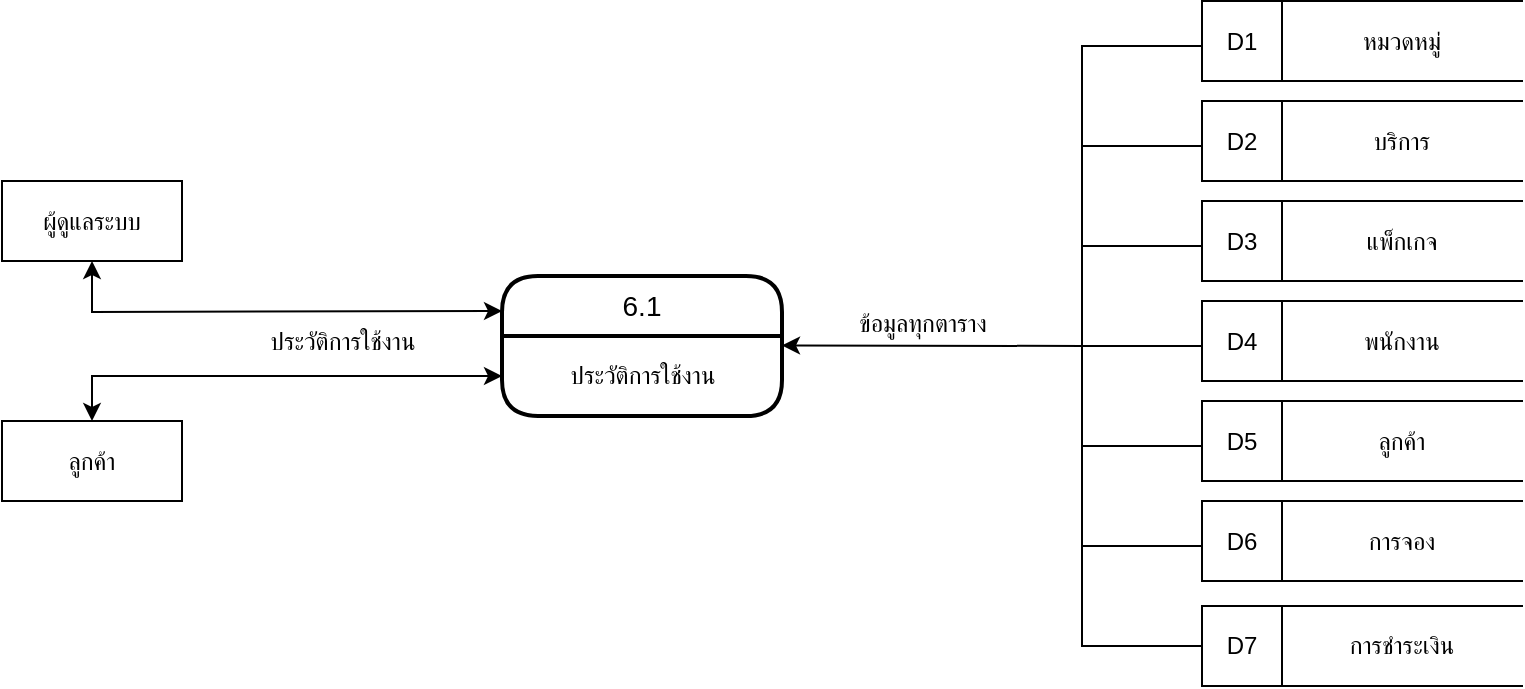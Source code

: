 <mxfile version="26.0.9">
  <diagram name="Page-1" id="PcNObhG_pmaRhbDe-qI3">
    <mxGraphModel dx="875" dy="464" grid="1" gridSize="10" guides="1" tooltips="1" connect="1" arrows="1" fold="1" page="1" pageScale="1" pageWidth="1169" pageHeight="827" math="0" shadow="0">
      <root>
        <mxCell id="0" />
        <mxCell id="1" parent="0" />
        <mxCell id="v0YmruEyvbwrjl2AUbw_-1" value="ลูกค้า" style="rounded=0;whiteSpace=wrap;html=1;" vertex="1" parent="1">
          <mxGeometry x="320" y="327.5" width="90" height="40" as="geometry" />
        </mxCell>
        <mxCell id="v0YmruEyvbwrjl2AUbw_-2" value="6.1" style="swimlane;childLayout=stackLayout;horizontal=1;startSize=30;horizontalStack=0;rounded=1;fontSize=14;fontStyle=0;strokeWidth=2;resizeParent=0;resizeLast=1;shadow=0;dashed=0;align=center;arcSize=20;whiteSpace=wrap;html=1;swimlaneLine=1;glass=0;" vertex="1" parent="1">
          <mxGeometry x="570" y="255" width="140" height="70" as="geometry" />
        </mxCell>
        <mxCell id="v0YmruEyvbwrjl2AUbw_-3" value="ประวัติการใช้งาน" style="text;html=1;align=center;verticalAlign=middle;resizable=0;points=[];autosize=1;strokeColor=none;fillColor=none;" vertex="1" parent="v0YmruEyvbwrjl2AUbw_-2">
          <mxGeometry y="30" width="140" height="40" as="geometry" />
        </mxCell>
        <mxCell id="v0YmruEyvbwrjl2AUbw_-4" value="ประวัติการใช้งาน" style="text;html=1;align=center;verticalAlign=middle;resizable=0;points=[];autosize=1;strokeColor=none;fillColor=none;" vertex="1" parent="1">
          <mxGeometry x="440" y="272.5" width="100" height="30" as="geometry" />
        </mxCell>
        <mxCell id="v0YmruEyvbwrjl2AUbw_-5" value="" style="endArrow=classic;startArrow=classic;html=1;rounded=0;exitX=0.5;exitY=0;exitDx=0;exitDy=0;" edge="1" parent="1" source="v0YmruEyvbwrjl2AUbw_-1">
          <mxGeometry width="50" height="50" relative="1" as="geometry">
            <mxPoint x="320" y="310" as="sourcePoint" />
            <mxPoint x="570" y="305" as="targetPoint" />
            <Array as="points">
              <mxPoint x="365" y="305" />
            </Array>
          </mxGeometry>
        </mxCell>
        <mxCell id="v0YmruEyvbwrjl2AUbw_-6" value="" style="endArrow=classic;startArrow=classic;html=1;rounded=0;entryX=0;entryY=0.25;entryDx=0;entryDy=0;exitX=0.5;exitY=1;exitDx=0;exitDy=0;" edge="1" parent="1" source="v0YmruEyvbwrjl2AUbw_-7" target="v0YmruEyvbwrjl2AUbw_-2">
          <mxGeometry width="50" height="50" relative="1" as="geometry">
            <mxPoint x="280" y="170" as="sourcePoint" />
            <mxPoint x="560" y="270" as="targetPoint" />
            <Array as="points">
              <mxPoint x="365" y="273" />
            </Array>
          </mxGeometry>
        </mxCell>
        <mxCell id="v0YmruEyvbwrjl2AUbw_-7" value="ผู้ดูแลระบบ" style="rounded=0;whiteSpace=wrap;html=1;" vertex="1" parent="1">
          <mxGeometry x="320" y="207.5" width="90" height="40" as="geometry" />
        </mxCell>
        <mxCell id="v0YmruEyvbwrjl2AUbw_-10" value="หมวดหมู่" style="shape=partialRectangle;whiteSpace=wrap;html=1;left=0;right=0;fillColor=none;" vertex="1" parent="1">
          <mxGeometry x="960" y="117.5" width="120" height="40" as="geometry" />
        </mxCell>
        <mxCell id="v0YmruEyvbwrjl2AUbw_-11" value="D1" style="rounded=0;whiteSpace=wrap;html=1;" vertex="1" parent="1">
          <mxGeometry x="920" y="117.5" width="40" height="40" as="geometry" />
        </mxCell>
        <mxCell id="v0YmruEyvbwrjl2AUbw_-12" value="บริการ" style="shape=partialRectangle;whiteSpace=wrap;html=1;left=0;right=0;fillColor=none;" vertex="1" parent="1">
          <mxGeometry x="960" y="167.5" width="120" height="40" as="geometry" />
        </mxCell>
        <mxCell id="v0YmruEyvbwrjl2AUbw_-13" value="D2" style="rounded=0;whiteSpace=wrap;html=1;" vertex="1" parent="1">
          <mxGeometry x="920" y="167.5" width="40" height="40" as="geometry" />
        </mxCell>
        <mxCell id="v0YmruEyvbwrjl2AUbw_-14" value="แพ็กเกจ" style="shape=partialRectangle;whiteSpace=wrap;html=1;left=0;right=0;fillColor=none;" vertex="1" parent="1">
          <mxGeometry x="960" y="217.5" width="120" height="40" as="geometry" />
        </mxCell>
        <mxCell id="v0YmruEyvbwrjl2AUbw_-15" value="D3" style="rounded=0;whiteSpace=wrap;html=1;" vertex="1" parent="1">
          <mxGeometry x="920" y="217.5" width="40" height="40" as="geometry" />
        </mxCell>
        <mxCell id="v0YmruEyvbwrjl2AUbw_-16" value="พนักงาน" style="shape=partialRectangle;whiteSpace=wrap;html=1;left=0;right=0;fillColor=none;" vertex="1" parent="1">
          <mxGeometry x="960" y="267.5" width="120" height="40" as="geometry" />
        </mxCell>
        <mxCell id="v0YmruEyvbwrjl2AUbw_-17" value="D4" style="rounded=0;whiteSpace=wrap;html=1;" vertex="1" parent="1">
          <mxGeometry x="920" y="267.5" width="40" height="40" as="geometry" />
        </mxCell>
        <mxCell id="v0YmruEyvbwrjl2AUbw_-18" value="การจอง" style="shape=partialRectangle;whiteSpace=wrap;html=1;left=0;right=0;fillColor=none;" vertex="1" parent="1">
          <mxGeometry x="960" y="367.5" width="120" height="40" as="geometry" />
        </mxCell>
        <mxCell id="v0YmruEyvbwrjl2AUbw_-19" value="D6" style="rounded=0;whiteSpace=wrap;html=1;" vertex="1" parent="1">
          <mxGeometry x="920" y="367.5" width="40" height="40" as="geometry" />
        </mxCell>
        <mxCell id="v0YmruEyvbwrjl2AUbw_-20" value="ลูกค้า" style="shape=partialRectangle;whiteSpace=wrap;html=1;left=0;right=0;fillColor=none;" vertex="1" parent="1">
          <mxGeometry x="960" y="317.5" width="120" height="40" as="geometry" />
        </mxCell>
        <mxCell id="v0YmruEyvbwrjl2AUbw_-21" value="D5" style="rounded=0;whiteSpace=wrap;html=1;" vertex="1" parent="1">
          <mxGeometry x="920" y="317.5" width="40" height="40" as="geometry" />
        </mxCell>
        <mxCell id="v0YmruEyvbwrjl2AUbw_-22" value="การชำระเงิน" style="shape=partialRectangle;whiteSpace=wrap;html=1;left=0;right=0;fillColor=none;" vertex="1" parent="1">
          <mxGeometry x="960" y="420" width="120" height="40" as="geometry" />
        </mxCell>
        <mxCell id="v0YmruEyvbwrjl2AUbw_-23" value="D7" style="rounded=0;whiteSpace=wrap;html=1;" vertex="1" parent="1">
          <mxGeometry x="920" y="420" width="40" height="40" as="geometry" />
        </mxCell>
        <mxCell id="v0YmruEyvbwrjl2AUbw_-24" value="" style="endArrow=classic;html=1;rounded=0;entryX=1;entryY=0.5;entryDx=0;entryDy=0;" edge="1" parent="1">
          <mxGeometry width="50" height="50" relative="1" as="geometry">
            <mxPoint x="860" y="290" as="sourcePoint" />
            <mxPoint x="710" y="289.71" as="targetPoint" />
          </mxGeometry>
        </mxCell>
        <mxCell id="v0YmruEyvbwrjl2AUbw_-25" value="" style="endArrow=none;html=1;rounded=0;entryX=0;entryY=0.5;entryDx=0;entryDy=0;exitX=0;exitY=0.5;exitDx=0;exitDy=0;" edge="1" parent="1">
          <mxGeometry width="50" height="50" relative="1" as="geometry">
            <mxPoint x="920" y="390" as="sourcePoint" />
            <mxPoint x="920" y="140" as="targetPoint" />
            <Array as="points">
              <mxPoint x="860" y="390" />
              <mxPoint x="860" y="140" />
            </Array>
          </mxGeometry>
        </mxCell>
        <mxCell id="v0YmruEyvbwrjl2AUbw_-26" value="" style="endArrow=none;html=1;rounded=0;entryX=0;entryY=0.5;entryDx=0;entryDy=0;exitX=0;exitY=0.5;exitDx=0;exitDy=0;" edge="1" parent="1">
          <mxGeometry width="50" height="50" relative="1" as="geometry">
            <mxPoint x="920" y="340" as="sourcePoint" />
            <mxPoint x="920" y="190" as="targetPoint" />
            <Array as="points">
              <mxPoint x="860" y="340" />
              <mxPoint x="860" y="190" />
            </Array>
          </mxGeometry>
        </mxCell>
        <mxCell id="v0YmruEyvbwrjl2AUbw_-27" value="" style="endArrow=none;html=1;rounded=0;entryX=0;entryY=0.5;entryDx=0;entryDy=0;exitX=0;exitY=0.5;exitDx=0;exitDy=0;" edge="1" parent="1">
          <mxGeometry width="50" height="50" relative="1" as="geometry">
            <mxPoint x="920" y="290" as="sourcePoint" />
            <mxPoint x="920" y="240" as="targetPoint" />
            <Array as="points">
              <mxPoint x="860" y="290" />
              <mxPoint x="860" y="240" />
            </Array>
          </mxGeometry>
        </mxCell>
        <mxCell id="v0YmruEyvbwrjl2AUbw_-28" value="ข้อมูลทุกตาราง" style="text;html=1;align=center;verticalAlign=bottom;resizable=0;points=[];autosize=1;strokeColor=none;fillColor=none;" vertex="1" parent="1">
          <mxGeometry x="730" y="257.5" width="100" height="30" as="geometry" />
        </mxCell>
        <mxCell id="v0YmruEyvbwrjl2AUbw_-29" value="" style="endArrow=none;html=1;rounded=0;entryX=0;entryY=0.5;entryDx=0;entryDy=0;" edge="1" parent="1" target="v0YmruEyvbwrjl2AUbw_-23">
          <mxGeometry width="50" height="50" relative="1" as="geometry">
            <mxPoint x="860" y="390" as="sourcePoint" />
            <mxPoint x="910" y="320" as="targetPoint" />
            <Array as="points">
              <mxPoint x="860" y="440" />
            </Array>
          </mxGeometry>
        </mxCell>
      </root>
    </mxGraphModel>
  </diagram>
</mxfile>
